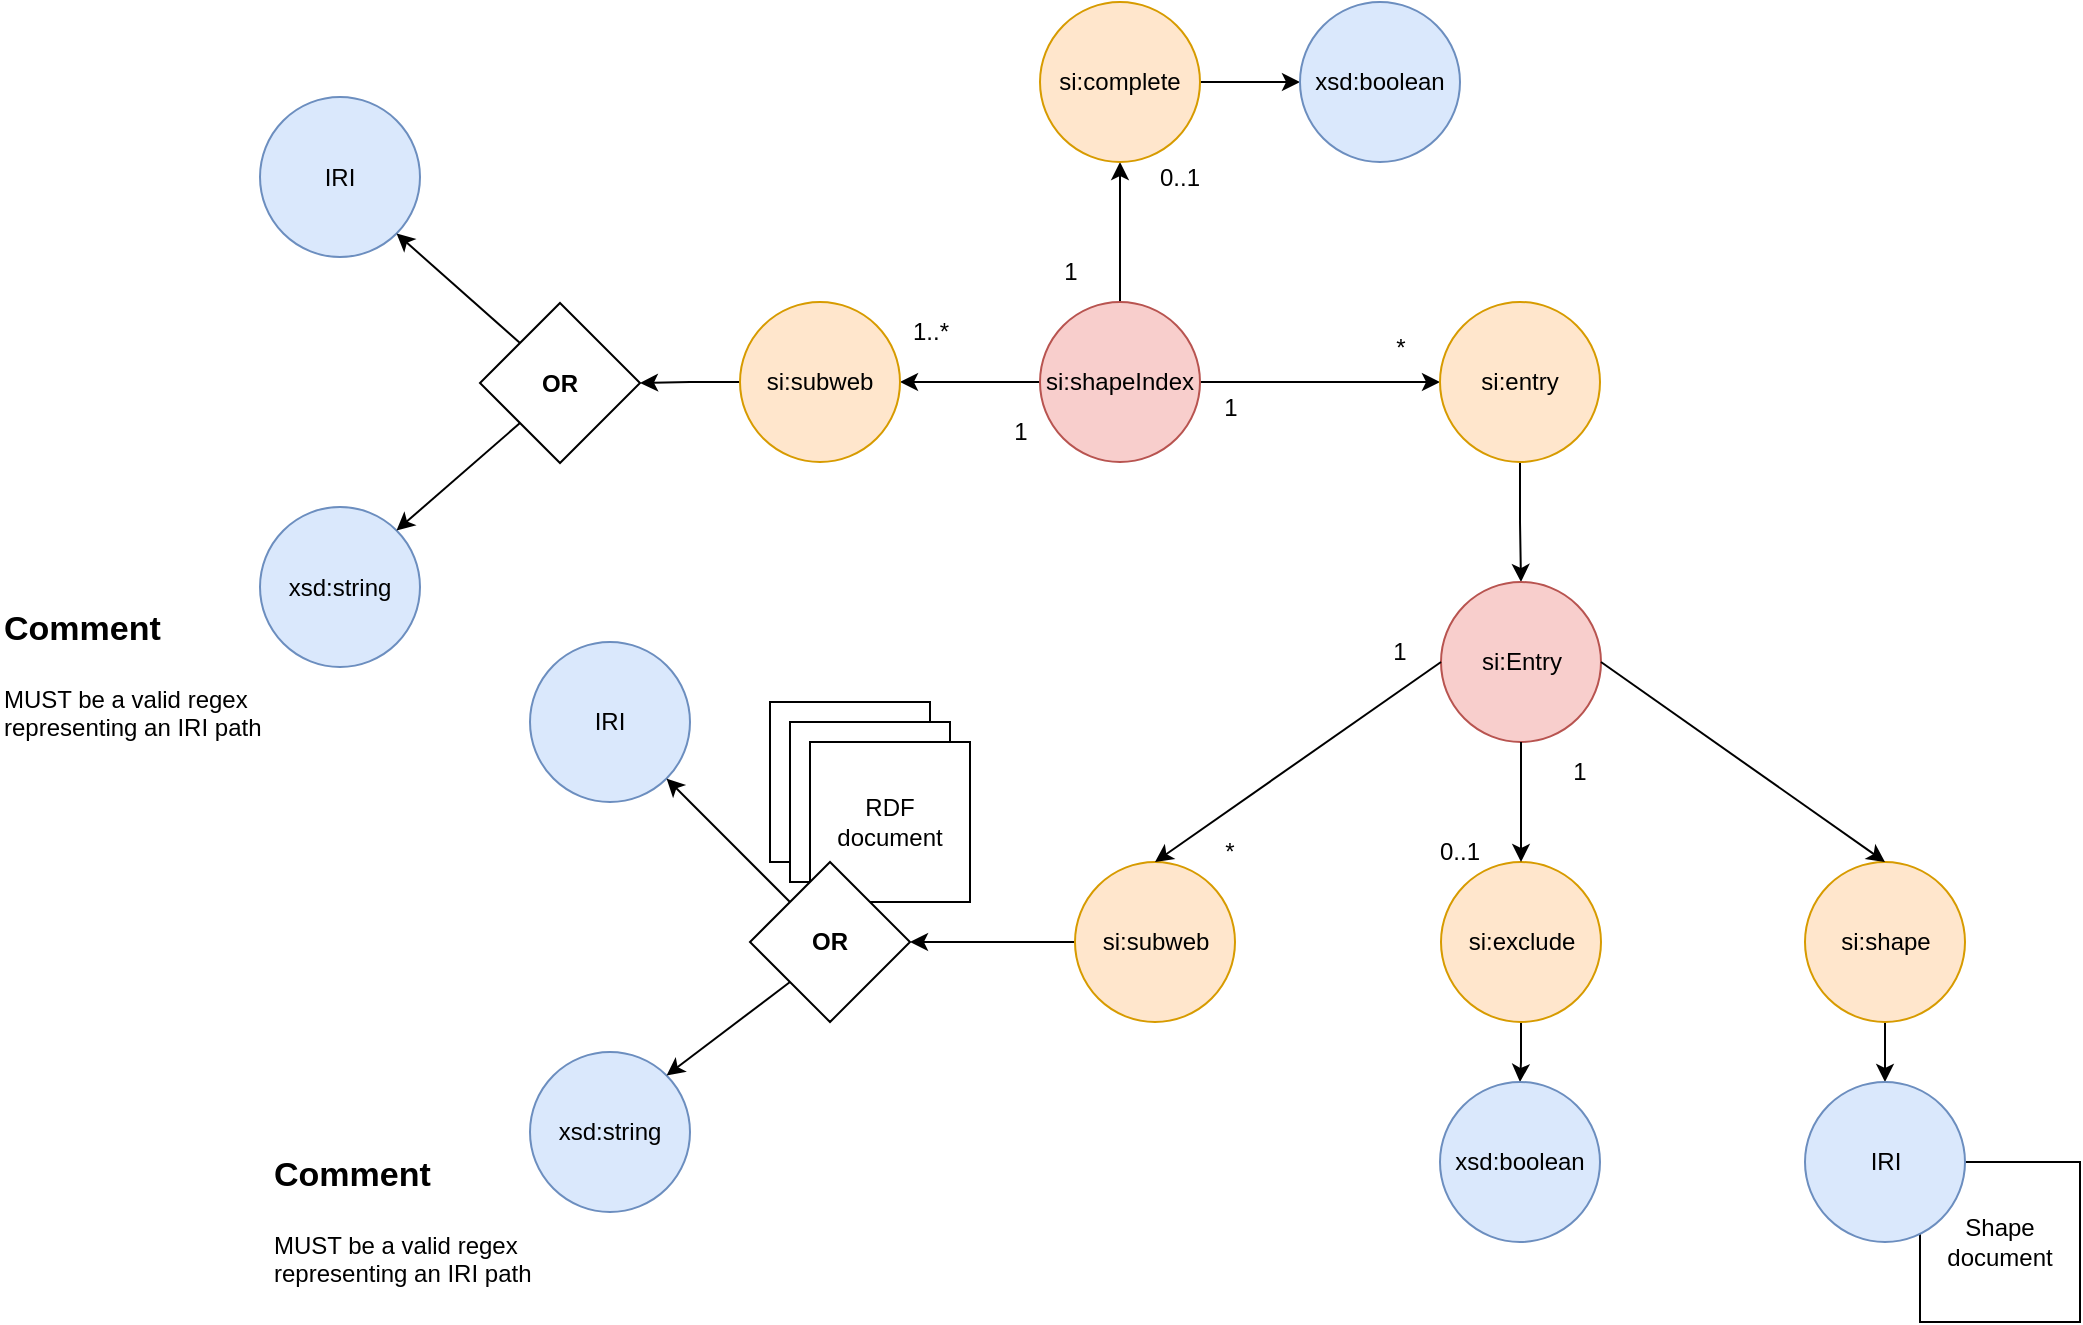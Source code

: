 <mxfile version="24.7.8">
  <diagram name="Page-1" id="_JZT5JnoTkvcQPtU1PSP">
    <mxGraphModel dx="2025" dy="1835" grid="1" gridSize="10" guides="1" tooltips="1" connect="1" arrows="1" fold="1" page="1" pageScale="1" pageWidth="850" pageHeight="1100" math="0" shadow="0">
      <root>
        <mxCell id="0" />
        <mxCell id="1" parent="0" />
        <mxCell id="T6qtZTFMgPrJZFWfyIdF-3" style="edgeStyle=orthogonalEdgeStyle;rounded=0;orthogonalLoop=1;jettySize=auto;html=1;" parent="1" source="T6qtZTFMgPrJZFWfyIdF-1" target="T6qtZTFMgPrJZFWfyIdF-2" edge="1">
          <mxGeometry relative="1" as="geometry" />
        </mxCell>
        <mxCell id="T6qtZTFMgPrJZFWfyIdF-27" style="edgeStyle=orthogonalEdgeStyle;rounded=0;orthogonalLoop=1;jettySize=auto;html=1;entryX=0.5;entryY=1;entryDx=0;entryDy=0;" parent="1" source="T6qtZTFMgPrJZFWfyIdF-1" target="T6qtZTFMgPrJZFWfyIdF-26" edge="1">
          <mxGeometry relative="1" as="geometry" />
        </mxCell>
        <mxCell id="T6qtZTFMgPrJZFWfyIdF-34" style="edgeStyle=orthogonalEdgeStyle;rounded=0;orthogonalLoop=1;jettySize=auto;html=1;" parent="1" source="T6qtZTFMgPrJZFWfyIdF-1" target="T6qtZTFMgPrJZFWfyIdF-33" edge="1">
          <mxGeometry relative="1" as="geometry" />
        </mxCell>
        <mxCell id="T6qtZTFMgPrJZFWfyIdF-1" value="si:shapeIndex" style="ellipse;whiteSpace=wrap;html=1;aspect=fixed;fillColor=#f8cecc;strokeColor=#b85450;" parent="1" vertex="1">
          <mxGeometry x="120" y="120" width="80" height="80" as="geometry" />
        </mxCell>
        <mxCell id="5tv7Jn4kMO8vfNmnEIEy-8" style="edgeStyle=orthogonalEdgeStyle;rounded=0;orthogonalLoop=1;jettySize=auto;html=1;" parent="1" source="T6qtZTFMgPrJZFWfyIdF-2" target="5tv7Jn4kMO8vfNmnEIEy-7" edge="1">
          <mxGeometry relative="1" as="geometry" />
        </mxCell>
        <mxCell id="T6qtZTFMgPrJZFWfyIdF-2" value="si:entry" style="ellipse;whiteSpace=wrap;html=1;aspect=fixed;fillColor=#ffe6cc;strokeColor=#d79b00;" parent="1" vertex="1">
          <mxGeometry x="320" y="120" width="80" height="80" as="geometry" />
        </mxCell>
        <mxCell id="5tv7Jn4kMO8vfNmnEIEy-22" style="edgeStyle=orthogonalEdgeStyle;rounded=0;orthogonalLoop=1;jettySize=auto;html=1;entryX=1;entryY=0.5;entryDx=0;entryDy=0;" parent="1" source="T6qtZTFMgPrJZFWfyIdF-4" target="5tv7Jn4kMO8vfNmnEIEy-18" edge="1">
          <mxGeometry relative="1" as="geometry" />
        </mxCell>
        <mxCell id="T6qtZTFMgPrJZFWfyIdF-4" value="si:subweb" style="ellipse;whiteSpace=wrap;html=1;aspect=fixed;fillColor=#ffe6cc;strokeColor=#d79b00;flipH=1;" parent="1" vertex="1">
          <mxGeometry x="137.5" y="400" width="80" height="80" as="geometry" />
        </mxCell>
        <mxCell id="5tv7Jn4kMO8vfNmnEIEy-4" style="edgeStyle=orthogonalEdgeStyle;rounded=0;orthogonalLoop=1;jettySize=auto;html=1;" parent="1" source="T6qtZTFMgPrJZFWfyIdF-5" target="5tv7Jn4kMO8vfNmnEIEy-3" edge="1">
          <mxGeometry relative="1" as="geometry" />
        </mxCell>
        <mxCell id="T6qtZTFMgPrJZFWfyIdF-5" value="si:shape" style="ellipse;whiteSpace=wrap;html=1;aspect=fixed;fillColor=#ffe6cc;strokeColor=#d79b00;" parent="1" vertex="1">
          <mxGeometry x="502.5" y="400" width="80" height="80" as="geometry" />
        </mxCell>
        <mxCell id="T6qtZTFMgPrJZFWfyIdF-8" value="1" style="text;html=1;align=center;verticalAlign=middle;resizable=0;points=[];autosize=1;strokeColor=none;fillColor=none;" parent="1" vertex="1">
          <mxGeometry x="200" y="158" width="30" height="30" as="geometry" />
        </mxCell>
        <mxCell id="T6qtZTFMgPrJZFWfyIdF-9" value="*" style="text;html=1;align=center;verticalAlign=middle;resizable=0;points=[];autosize=1;strokeColor=none;fillColor=none;" parent="1" vertex="1">
          <mxGeometry x="285" y="128" width="30" height="30" as="geometry" />
        </mxCell>
        <mxCell id="T6qtZTFMgPrJZFWfyIdF-13" value="Shape document" style="whiteSpace=wrap;html=1;aspect=fixed;" parent="1" vertex="1">
          <mxGeometry x="560" y="550" width="80" height="80" as="geometry" />
        </mxCell>
        <mxCell id="T6qtZTFMgPrJZFWfyIdF-14" value="RDF document" style="whiteSpace=wrap;html=1;aspect=fixed;" parent="1" vertex="1">
          <mxGeometry x="-15" y="320" width="80" height="80" as="geometry" />
        </mxCell>
        <mxCell id="T6qtZTFMgPrJZFWfyIdF-21" value="RDF document" style="whiteSpace=wrap;html=1;aspect=fixed;" parent="1" vertex="1">
          <mxGeometry x="-5" y="330" width="80" height="80" as="geometry" />
        </mxCell>
        <mxCell id="T6qtZTFMgPrJZFWfyIdF-22" value="RDF document" style="whiteSpace=wrap;html=1;aspect=fixed;" parent="1" vertex="1">
          <mxGeometry x="5" y="340" width="80" height="80" as="geometry" />
        </mxCell>
        <mxCell id="T6qtZTFMgPrJZFWfyIdF-38" style="edgeStyle=orthogonalEdgeStyle;rounded=0;orthogonalLoop=1;jettySize=auto;html=1;" parent="1" source="T6qtZTFMgPrJZFWfyIdF-23" target="T6qtZTFMgPrJZFWfyIdF-37" edge="1">
          <mxGeometry relative="1" as="geometry" />
        </mxCell>
        <mxCell id="T6qtZTFMgPrJZFWfyIdF-23" value="si:exclude" style="ellipse;whiteSpace=wrap;html=1;aspect=fixed;fillColor=#ffe6cc;strokeColor=#d79b00;" parent="1" vertex="1">
          <mxGeometry x="320.5" y="400" width="80" height="80" as="geometry" />
        </mxCell>
        <mxCell id="T6qtZTFMgPrJZFWfyIdF-31" style="edgeStyle=orthogonalEdgeStyle;rounded=0;orthogonalLoop=1;jettySize=auto;html=1;" parent="1" source="T6qtZTFMgPrJZFWfyIdF-26" target="T6qtZTFMgPrJZFWfyIdF-30" edge="1">
          <mxGeometry relative="1" as="geometry" />
        </mxCell>
        <mxCell id="T6qtZTFMgPrJZFWfyIdF-26" value="si:complete" style="ellipse;whiteSpace=wrap;html=1;aspect=fixed;fillColor=#ffe6cc;strokeColor=#d79b00;" parent="1" vertex="1">
          <mxGeometry x="120" y="-30" width="80" height="80" as="geometry" />
        </mxCell>
        <mxCell id="T6qtZTFMgPrJZFWfyIdF-30" value="xsd:boolean" style="ellipse;whiteSpace=wrap;html=1;aspect=fixed;fillColor=#dae8fc;strokeColor=#6c8ebf;" parent="1" vertex="1">
          <mxGeometry x="250" y="-30" width="80" height="80" as="geometry" />
        </mxCell>
        <mxCell id="T6qtZTFMgPrJZFWfyIdF-44" style="edgeStyle=orthogonalEdgeStyle;rounded=0;orthogonalLoop=1;jettySize=auto;html=1;" parent="1" source="T6qtZTFMgPrJZFWfyIdF-33" target="T6qtZTFMgPrJZFWfyIdF-43" edge="1">
          <mxGeometry relative="1" as="geometry" />
        </mxCell>
        <mxCell id="T6qtZTFMgPrJZFWfyIdF-33" value="si:subweb" style="ellipse;whiteSpace=wrap;html=1;aspect=fixed;fillColor=#ffe6cc;strokeColor=#d79b00;" parent="1" vertex="1">
          <mxGeometry x="-30" y="120" width="80" height="80" as="geometry" />
        </mxCell>
        <mxCell id="T6qtZTFMgPrJZFWfyIdF-35" value="1" style="text;html=1;align=center;verticalAlign=middle;resizable=0;points=[];autosize=1;strokeColor=none;fillColor=none;" parent="1" vertex="1">
          <mxGeometry x="95" y="170" width="30" height="30" as="geometry" />
        </mxCell>
        <mxCell id="T6qtZTFMgPrJZFWfyIdF-36" value="1..*" style="text;html=1;align=center;verticalAlign=middle;resizable=0;points=[];autosize=1;strokeColor=none;fillColor=none;" parent="1" vertex="1">
          <mxGeometry x="45" y="120" width="40" height="30" as="geometry" />
        </mxCell>
        <mxCell id="T6qtZTFMgPrJZFWfyIdF-37" value="xsd:boolean" style="ellipse;whiteSpace=wrap;html=1;aspect=fixed;fillColor=#dae8fc;strokeColor=#6c8ebf;" parent="1" vertex="1">
          <mxGeometry x="320" y="510" width="80" height="80" as="geometry" />
        </mxCell>
        <mxCell id="T6qtZTFMgPrJZFWfyIdF-39" value="IRI" style="ellipse;whiteSpace=wrap;html=1;aspect=fixed;fillColor=#dae8fc;strokeColor=#6c8ebf;" parent="1" vertex="1">
          <mxGeometry x="-270" y="17.5" width="80" height="80" as="geometry" />
        </mxCell>
        <mxCell id="T6qtZTFMgPrJZFWfyIdF-40" value="xsd:string" style="ellipse;whiteSpace=wrap;html=1;aspect=fixed;fillColor=#dae8fc;strokeColor=#6c8ebf;" parent="1" vertex="1">
          <mxGeometry x="-270" y="222.5" width="80" height="80" as="geometry" />
        </mxCell>
        <mxCell id="T6qtZTFMgPrJZFWfyIdF-43" value="&lt;b&gt;OR&lt;/b&gt;" style="rhombus;whiteSpace=wrap;html=1;" parent="1" vertex="1">
          <mxGeometry x="-160" y="120.5" width="80" height="80" as="geometry" />
        </mxCell>
        <mxCell id="T6qtZTFMgPrJZFWfyIdF-54" value="&lt;h1 style=&quot;margin-top: 0px;&quot;&gt;&lt;font style=&quot;font-size: 17px;&quot;&gt;Comment&lt;/font&gt;&lt;/h1&gt;&lt;p&gt;MUST be a valid regex representing an IRI path&lt;/p&gt;" style="text;html=1;whiteSpace=wrap;overflow=hidden;rounded=0;" parent="1" vertex="1">
          <mxGeometry x="-400" y="260" width="140" height="80" as="geometry" />
        </mxCell>
        <mxCell id="T6qtZTFMgPrJZFWfyIdF-55" value="" style="endArrow=classic;html=1;rounded=0;entryX=1;entryY=1;entryDx=0;entryDy=0;exitX=0;exitY=0;exitDx=0;exitDy=0;" parent="1" source="T6qtZTFMgPrJZFWfyIdF-43" target="T6qtZTFMgPrJZFWfyIdF-39" edge="1">
          <mxGeometry width="50" height="50" relative="1" as="geometry">
            <mxPoint x="-80" y="150" as="sourcePoint" />
            <mxPoint x="-30" y="100" as="targetPoint" />
          </mxGeometry>
        </mxCell>
        <mxCell id="T6qtZTFMgPrJZFWfyIdF-56" value="" style="endArrow=classic;html=1;rounded=0;exitX=0;exitY=1;exitDx=0;exitDy=0;entryX=1;entryY=0;entryDx=0;entryDy=0;" parent="1" source="T6qtZTFMgPrJZFWfyIdF-43" target="T6qtZTFMgPrJZFWfyIdF-40" edge="1">
          <mxGeometry width="50" height="50" relative="1" as="geometry">
            <mxPoint x="-80" y="150" as="sourcePoint" />
            <mxPoint x="-30" y="100" as="targetPoint" />
          </mxGeometry>
        </mxCell>
        <mxCell id="6PYYxKZ_XRir4Kuf4Ip_-1" value="0..1" style="text;html=1;align=center;verticalAlign=middle;whiteSpace=wrap;rounded=0;" parent="1" vertex="1">
          <mxGeometry x="160" y="42.5" width="60" height="30" as="geometry" />
        </mxCell>
        <mxCell id="6PYYxKZ_XRir4Kuf4Ip_-2" value="1" style="text;html=1;align=center;verticalAlign=middle;resizable=0;points=[];autosize=1;strokeColor=none;fillColor=none;" parent="1" vertex="1">
          <mxGeometry x="120" y="90" width="30" height="30" as="geometry" />
        </mxCell>
        <mxCell id="5tv7Jn4kMO8vfNmnEIEy-3" value="IRI" style="ellipse;whiteSpace=wrap;html=1;aspect=fixed;fillColor=#dae8fc;strokeColor=#6c8ebf;" parent="1" vertex="1">
          <mxGeometry x="502.5" y="510" width="80" height="80" as="geometry" />
        </mxCell>
        <mxCell id="5tv7Jn4kMO8vfNmnEIEy-7" value="si:Entry" style="ellipse;whiteSpace=wrap;html=1;aspect=fixed;fillColor=#f8cecc;strokeColor=#b85450;" parent="1" vertex="1">
          <mxGeometry x="320.5" y="260" width="80" height="80" as="geometry" />
        </mxCell>
        <mxCell id="5tv7Jn4kMO8vfNmnEIEy-9" value="" style="endArrow=classic;html=1;rounded=0;exitX=0;exitY=0.5;exitDx=0;exitDy=0;entryX=0.5;entryY=0;entryDx=0;entryDy=0;" parent="1" source="5tv7Jn4kMO8vfNmnEIEy-7" target="T6qtZTFMgPrJZFWfyIdF-4" edge="1">
          <mxGeometry width="50" height="50" relative="1" as="geometry">
            <mxPoint x="320" y="370" as="sourcePoint" />
            <mxPoint x="370" y="320" as="targetPoint" />
          </mxGeometry>
        </mxCell>
        <mxCell id="5tv7Jn4kMO8vfNmnEIEy-10" value="" style="endArrow=classic;html=1;rounded=0;exitX=0.5;exitY=1;exitDx=0;exitDy=0;" parent="1" source="5tv7Jn4kMO8vfNmnEIEy-7" target="T6qtZTFMgPrJZFWfyIdF-23" edge="1">
          <mxGeometry width="50" height="50" relative="1" as="geometry">
            <mxPoint x="320" y="370" as="sourcePoint" />
            <mxPoint x="370" y="320" as="targetPoint" />
          </mxGeometry>
        </mxCell>
        <mxCell id="5tv7Jn4kMO8vfNmnEIEy-11" value="" style="endArrow=classic;html=1;rounded=0;exitX=1;exitY=0.5;exitDx=0;exitDy=0;entryX=0.5;entryY=0;entryDx=0;entryDy=0;" parent="1" source="5tv7Jn4kMO8vfNmnEIEy-7" target="T6qtZTFMgPrJZFWfyIdF-5" edge="1">
          <mxGeometry width="50" height="50" relative="1" as="geometry">
            <mxPoint x="371" y="350" as="sourcePoint" />
            <mxPoint x="371" y="410" as="targetPoint" />
          </mxGeometry>
        </mxCell>
        <mxCell id="5tv7Jn4kMO8vfNmnEIEy-12" value="1" style="text;html=1;align=center;verticalAlign=middle;whiteSpace=wrap;rounded=0;" parent="1" vertex="1">
          <mxGeometry x="270" y="280" width="60" height="30" as="geometry" />
        </mxCell>
        <mxCell id="5tv7Jn4kMO8vfNmnEIEy-13" value="*" style="text;html=1;align=center;verticalAlign=middle;whiteSpace=wrap;rounded=0;" parent="1" vertex="1">
          <mxGeometry x="185" y="380" width="60" height="30" as="geometry" />
        </mxCell>
        <mxCell id="5tv7Jn4kMO8vfNmnEIEy-14" value="1" style="text;html=1;align=center;verticalAlign=middle;whiteSpace=wrap;rounded=0;" parent="1" vertex="1">
          <mxGeometry x="360" y="340" width="60" height="30" as="geometry" />
        </mxCell>
        <mxCell id="5tv7Jn4kMO8vfNmnEIEy-15" value="0..1" style="text;html=1;align=center;verticalAlign=middle;whiteSpace=wrap;rounded=0;" parent="1" vertex="1">
          <mxGeometry x="300" y="380" width="60" height="30" as="geometry" />
        </mxCell>
        <mxCell id="5tv7Jn4kMO8vfNmnEIEy-16" value="IRI" style="ellipse;whiteSpace=wrap;html=1;aspect=fixed;fillColor=#dae8fc;strokeColor=#6c8ebf;" parent="1" vertex="1">
          <mxGeometry x="-135" y="290" width="80" height="80" as="geometry" />
        </mxCell>
        <mxCell id="5tv7Jn4kMO8vfNmnEIEy-17" value="xsd:string" style="ellipse;whiteSpace=wrap;html=1;aspect=fixed;fillColor=#dae8fc;strokeColor=#6c8ebf;" parent="1" vertex="1">
          <mxGeometry x="-135" y="495" width="80" height="80" as="geometry" />
        </mxCell>
        <mxCell id="5tv7Jn4kMO8vfNmnEIEy-18" value="&lt;b&gt;OR&lt;/b&gt;" style="rhombus;whiteSpace=wrap;html=1;flipH=1;" parent="1" vertex="1">
          <mxGeometry x="-25" y="400" width="80" height="80" as="geometry" />
        </mxCell>
        <mxCell id="5tv7Jn4kMO8vfNmnEIEy-19" value="&lt;h1 style=&quot;margin-top: 0px;&quot;&gt;&lt;font style=&quot;font-size: 17px;&quot;&gt;Comment&lt;/font&gt;&lt;/h1&gt;&lt;p&gt;MUST be a valid regex representing an IRI path&lt;/p&gt;" style="text;html=1;whiteSpace=wrap;overflow=hidden;rounded=0;" parent="1" vertex="1">
          <mxGeometry x="-265" y="532.5" width="140" height="80" as="geometry" />
        </mxCell>
        <mxCell id="5tv7Jn4kMO8vfNmnEIEy-20" value="" style="endArrow=classic;html=1;rounded=0;entryX=1;entryY=1;entryDx=0;entryDy=0;exitX=0;exitY=0;exitDx=0;exitDy=0;" parent="1" source="5tv7Jn4kMO8vfNmnEIEy-18" target="5tv7Jn4kMO8vfNmnEIEy-16" edge="1">
          <mxGeometry width="50" height="50" relative="1" as="geometry">
            <mxPoint x="70" y="422.5" as="sourcePoint" />
            <mxPoint x="120" y="372.5" as="targetPoint" />
          </mxGeometry>
        </mxCell>
        <mxCell id="5tv7Jn4kMO8vfNmnEIEy-21" value="" style="endArrow=classic;html=1;rounded=0;exitX=0;exitY=1;exitDx=0;exitDy=0;entryX=1;entryY=0;entryDx=0;entryDy=0;" parent="1" source="5tv7Jn4kMO8vfNmnEIEy-18" target="5tv7Jn4kMO8vfNmnEIEy-17" edge="1">
          <mxGeometry width="50" height="50" relative="1" as="geometry">
            <mxPoint x="70" y="422.5" as="sourcePoint" />
            <mxPoint x="120" y="372.5" as="targetPoint" />
          </mxGeometry>
        </mxCell>
      </root>
    </mxGraphModel>
  </diagram>
</mxfile>
